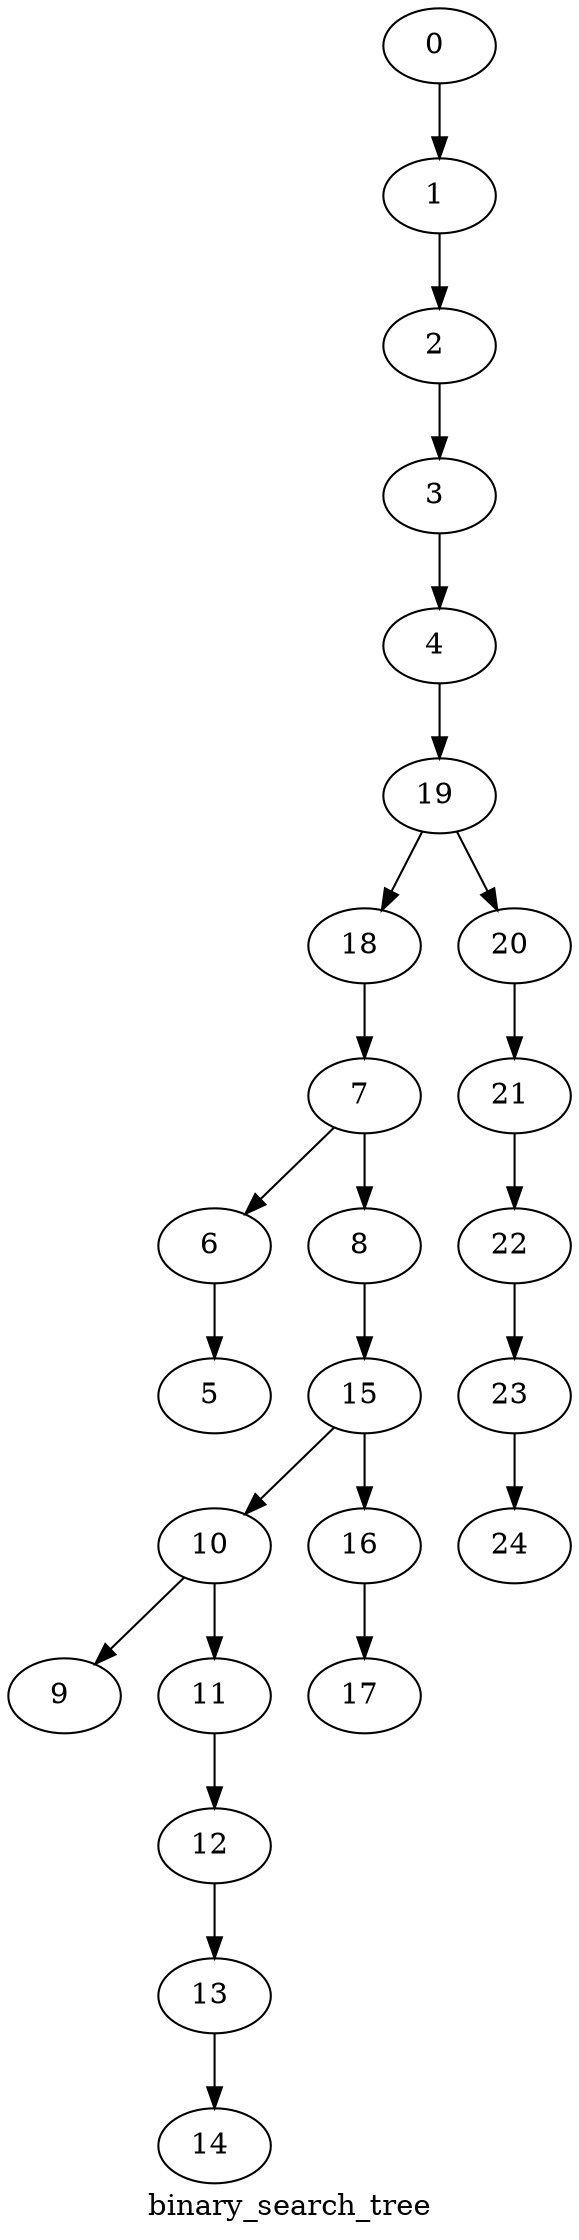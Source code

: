 
digraph G{
	label = "binary_search_tree"	style = "dashed";
	color = purple;
	Node0 [ label = "0 "];
	Node0->{ Node1 }
	Node1 [ label = "1 "];
	Node1->{ Node2 }
	Node2 [ label = "2 "];
	Node2->{ Node3 }
	Node3 [ label = "3 "];
	Node3->{ Node4 }
	Node4 [ label = "4 "];
	Node4->{ Node5 }
	Node5 [ label = "19 "];
	Node5->{ Node6 Node7 }
	Node6 [ label = "18 "];
	Node6->{ Node8 }
	Node7 [ label = "20 "];
	Node7->{ Node9 }
	Node8 [ label = "7 "];
	Node8->{ Node10 Node11 }
	Node9 [ label = "21 "];
	Node9->{ Node12 }
	Node10 [ label = "6 "];
	Node10->{ Node13 }
	Node11 [ label = "8 "];
	Node11->{ Node14 }
	Node12 [ label = "22 "];
	Node12->{ Node15 }
	Node13 [ label = "5 "];
	Node13->{ }
	Node14 [ label = "15 "];
	Node14->{ Node16 Node17 }
	Node15 [ label = "23 "];
	Node15->{ Node18 }
	Node16 [ label = "10 "];
	Node16->{ Node19 Node20 }
	Node17 [ label = "16 "];
	Node17->{ Node21 }
	Node18 [ label = "24 "];
	Node18->{ }
	Node19 [ label = "9 "];
	Node19->{ }
	Node20 [ label = "11 "];
	Node20->{ Node22 }
	Node21 [ label = "17 "];
	Node21->{ }
	Node22 [ label = "12 "];
	Node22->{ Node23 }
	Node23 [ label = "13 "];
	Node23->{ Node24 }
	Node24 [ label = "14 "];
	Node24->{ }
}

